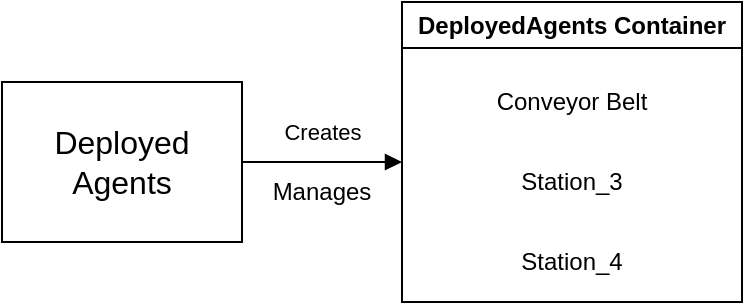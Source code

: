 <mxfile version="24.6.4" type="device">
  <diagram id="R2lEEEUBdFMjLlhIrx00" name="Page-1">
    <mxGraphModel dx="627" dy="565" grid="1" gridSize="10" guides="1" tooltips="1" connect="1" arrows="1" fold="1" page="1" pageScale="1" pageWidth="850" pageHeight="1100" math="0" shadow="0" extFonts="Permanent Marker^https://fonts.googleapis.com/css?family=Permanent+Marker">
      <root>
        <mxCell id="0" />
        <mxCell id="1" parent="0" />
        <mxCell id="c_Bd4UHf5sjhc03p3BTO-3" value="&lt;font style=&quot;font-size: 16px;&quot;&gt;Deployed&lt;/font&gt;&lt;div&gt;&lt;font style=&quot;font-size: 16px;&quot;&gt;Agents&lt;/font&gt;&lt;/div&gt;" style="rounded=0;whiteSpace=wrap;html=1;" parent="1" vertex="1">
          <mxGeometry x="40" y="80" width="120" height="80" as="geometry" />
        </mxCell>
        <mxCell id="c_Bd4UHf5sjhc03p3BTO-4" value="" style="endArrow=block;html=1;rounded=0;exitX=1;exitY=0.5;exitDx=0;exitDy=0;strokeColor=default;endFill=1;" parent="1" edge="1">
          <mxGeometry width="50" height="50" relative="1" as="geometry">
            <mxPoint x="160" y="120" as="sourcePoint" />
            <mxPoint x="240" y="120" as="targetPoint" />
          </mxGeometry>
        </mxCell>
        <mxCell id="c_Bd4UHf5sjhc03p3BTO-6" value="Creates" style="edgeLabel;html=1;align=center;verticalAlign=middle;resizable=0;points=[];" parent="c_Bd4UHf5sjhc03p3BTO-4" vertex="1" connectable="0">
          <mxGeometry y="1" relative="1" as="geometry">
            <mxPoint y="-14" as="offset" />
          </mxGeometry>
        </mxCell>
        <mxCell id="shVzjFQkfInPrArnQ4dK-5" value="DeployedAgents Container" style="swimlane;whiteSpace=wrap;html=1;" vertex="1" parent="1">
          <mxGeometry x="240" y="40" width="170" height="150" as="geometry" />
        </mxCell>
        <mxCell id="shVzjFQkfInPrArnQ4dK-13" value="Station_3" style="text;html=1;align=center;verticalAlign=middle;whiteSpace=wrap;rounded=0;" vertex="1" parent="shVzjFQkfInPrArnQ4dK-5">
          <mxGeometry y="70" width="170" height="40" as="geometry" />
        </mxCell>
        <mxCell id="shVzjFQkfInPrArnQ4dK-12" value="Station_4" style="text;html=1;align=center;verticalAlign=middle;whiteSpace=wrap;rounded=0;" vertex="1" parent="shVzjFQkfInPrArnQ4dK-5">
          <mxGeometry y="110" width="170" height="40" as="geometry" />
        </mxCell>
        <mxCell id="shVzjFQkfInPrArnQ4dK-14" value="Conveyor Belt" style="text;html=1;align=center;verticalAlign=middle;whiteSpace=wrap;rounded=0;" vertex="1" parent="shVzjFQkfInPrArnQ4dK-5">
          <mxGeometry y="30" width="170" height="40" as="geometry" />
        </mxCell>
        <mxCell id="shVzjFQkfInPrArnQ4dK-6" value="Manages" style="text;html=1;align=center;verticalAlign=middle;whiteSpace=wrap;rounded=0;" vertex="1" parent="1">
          <mxGeometry x="170" y="120" width="60" height="30" as="geometry" />
        </mxCell>
      </root>
    </mxGraphModel>
  </diagram>
</mxfile>
